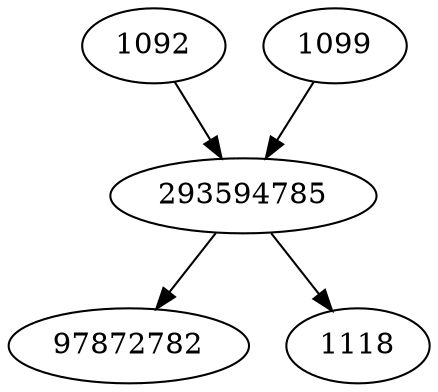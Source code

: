 strict digraph  {
293594785;
1092;
1099;
97872782;
1118;
293594785 -> 1118;
293594785 -> 97872782;
1092 -> 293594785;
1099 -> 293594785;
}
